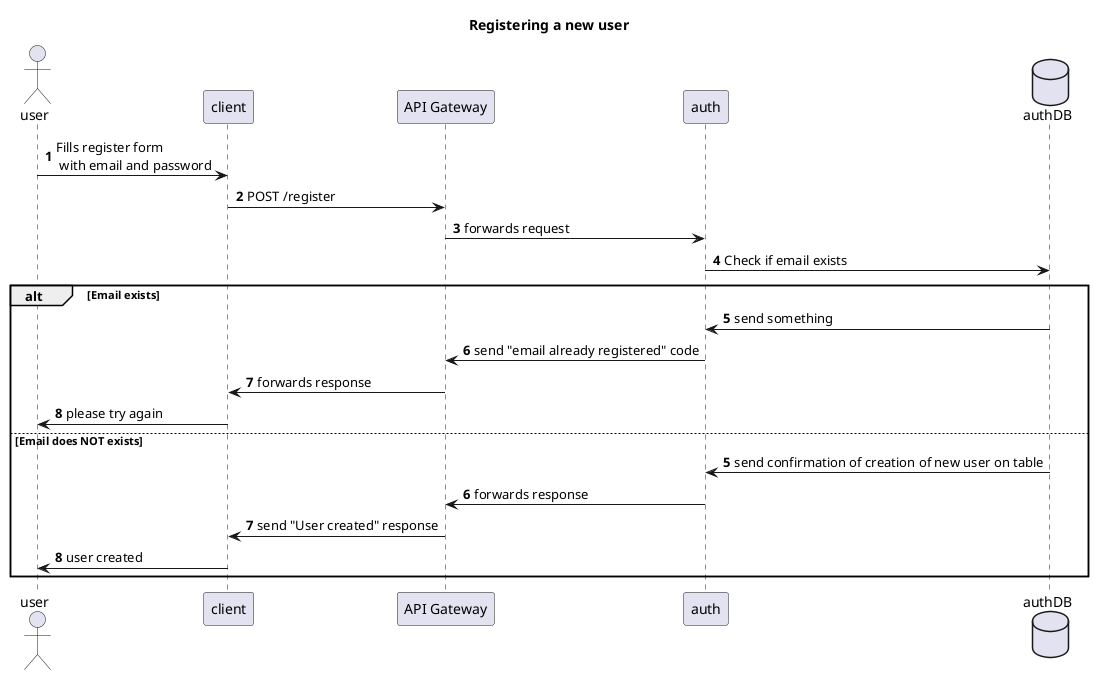 @startuml
autonumber

title Registering a new user

actor user as user
participant client as client
participant "API Gateway" as gateway
participant auth as auth
database authDB as authDB

user -> client :  Fills register form\n with email and password
client -> gateway :  POST /register
gateway -> auth :  forwards request
auth -> authDB :  Check if email exists

alt Email exists
authDB -> auth : send something 
auth -> gateway : send "email already registered" code
gateway -> client : forwards response
client -> user : please try again

autonumber 5
else Email does NOT exists
authDB -> auth : send confirmation of creation of new user on table
auth -> gateway : forwards response
gateway -> client : send "User created" response
client -> user: user created
end 


@enduml
